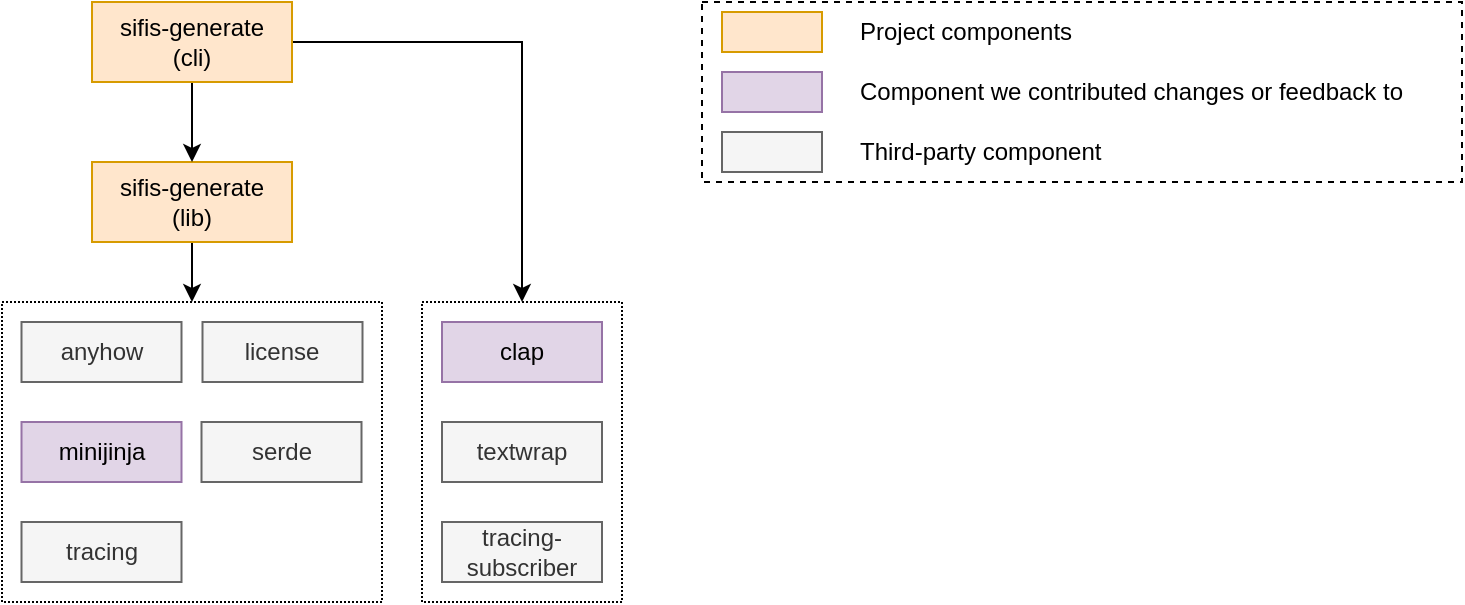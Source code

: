 <mxfile version="20.3.0" type="device"><diagram id="ftJq5Gx0GA-Aw0PAK08u" name="Page-1"><mxGraphModel dx="1106" dy="898" grid="1" gridSize="10" guides="1" tooltips="1" connect="1" arrows="1" fold="1" page="1" pageScale="1" pageWidth="827" pageHeight="1169" math="0" shadow="0"><root><mxCell id="0"/><mxCell id="1" parent="0"/><mxCell id="M9irUB0h2KHGSRAzB88L-11" value="" style="rounded=0;whiteSpace=wrap;html=1;fillColor=none;dashed=1;dashPattern=1 1;" vertex="1" parent="1"><mxGeometry x="330" y="230" width="190" height="150" as="geometry"/></mxCell><mxCell id="2d5rPYnU2d3fLlVKomKA-12" value="anyhow" style="rounded=0;whiteSpace=wrap;html=1;fillColor=#f5f5f5;fontColor=#333333;strokeColor=#666666;" parent="1" vertex="1"><mxGeometry x="339.75" y="240" width="80" height="30" as="geometry"/></mxCell><mxCell id="2d5rPYnU2d3fLlVKomKA-14" value="serde" style="rounded=0;whiteSpace=wrap;html=1;fillColor=#f5f5f5;fontColor=#333333;strokeColor=#666666;" parent="1" vertex="1"><mxGeometry x="429.75" y="290" width="80" height="30" as="geometry"/></mxCell><mxCell id="2d5rPYnU2d3fLlVKomKA-15" value="minijinja" style="rounded=0;whiteSpace=wrap;html=1;fillColor=#e1d5e7;strokeColor=#9673a6;" parent="1" vertex="1"><mxGeometry x="339.75" y="290" width="80" height="30" as="geometry"/></mxCell><mxCell id="2d5rPYnU2d3fLlVKomKA-20" value="&lt;div style=&quot;text-align: start;&quot;&gt;license&lt;/div&gt;" style="rounded=0;whiteSpace=wrap;html=1;fillColor=#f5f5f5;fontColor=#333333;strokeColor=#666666;" parent="1" vertex="1"><mxGeometry x="430.25" y="240" width="80" height="30" as="geometry"/></mxCell><mxCell id="2d5rPYnU2d3fLlVKomKA-24" value="tracing" style="rounded=0;whiteSpace=wrap;html=1;fillColor=#f5f5f5;fontColor=#333333;strokeColor=#666666;" parent="1" vertex="1"><mxGeometry x="339.75" y="340" width="80" height="30" as="geometry"/></mxCell><mxCell id="M9irUB0h2KHGSRAzB88L-4" style="edgeStyle=orthogonalEdgeStyle;rounded=0;orthogonalLoop=1;jettySize=auto;html=1;exitX=0.5;exitY=1;exitDx=0;exitDy=0;entryX=0.5;entryY=0;entryDx=0;entryDy=0;" edge="1" parent="1" source="2d5rPYnU2d3fLlVKomKA-8" target="M9irUB0h2KHGSRAzB88L-11"><mxGeometry relative="1" as="geometry"><mxPoint x="430.506" y="200" as="targetPoint"/></mxGeometry></mxCell><mxCell id="2d5rPYnU2d3fLlVKomKA-8" value="sifis-generate&lt;br&gt;(lib)" style="rounded=0;whiteSpace=wrap;html=1;fillColor=#ffe6cc;strokeColor=#d79b00;flipV=1;flipH=0;container=0;" parent="1" vertex="1"><mxGeometry x="375.005" y="160" width="100" height="40" as="geometry"/></mxCell><mxCell id="M9irUB0h2KHGSRAzB88L-33" value="" style="rounded=0;whiteSpace=wrap;html=1;dashed=1;fillColor=none;" vertex="1" parent="1"><mxGeometry x="680" y="80" width="380" height="90" as="geometry"/></mxCell><mxCell id="M9irUB0h2KHGSRAzB88L-50" style="edgeStyle=orthogonalEdgeStyle;rounded=0;orthogonalLoop=1;jettySize=auto;html=1;exitX=0.5;exitY=1;exitDx=0;exitDy=0;entryX=0.5;entryY=0;entryDx=0;entryDy=0;" edge="1" parent="1" source="M9irUB0h2KHGSRAzB88L-45" target="2d5rPYnU2d3fLlVKomKA-8"><mxGeometry relative="1" as="geometry"/></mxCell><mxCell id="M9irUB0h2KHGSRAzB88L-52" style="edgeStyle=orthogonalEdgeStyle;rounded=0;orthogonalLoop=1;jettySize=auto;html=1;exitX=1;exitY=0.5;exitDx=0;exitDy=0;entryX=0.5;entryY=0;entryDx=0;entryDy=0;" edge="1" parent="1" source="M9irUB0h2KHGSRAzB88L-45" target="M9irUB0h2KHGSRAzB88L-47"><mxGeometry relative="1" as="geometry"><mxPoint x="590" y="220" as="targetPoint"/></mxGeometry></mxCell><mxCell id="M9irUB0h2KHGSRAzB88L-45" value="sifis-generate&lt;br&gt;(cli)" style="rounded=0;whiteSpace=wrap;html=1;fillColor=#ffe6cc;strokeColor=#d79b00;flipV=1;flipH=0;container=0;" vertex="1" parent="1"><mxGeometry x="375.005" y="80" width="100" height="40" as="geometry"/></mxCell><mxCell id="M9irUB0h2KHGSRAzB88L-53" value="" style="group" vertex="1" connectable="0" parent="1"><mxGeometry x="540" y="230" width="100" height="150" as="geometry"/></mxCell><mxCell id="2d5rPYnU2d3fLlVKomKA-13" value="clap" style="rounded=0;whiteSpace=wrap;html=1;fillColor=#e1d5e7;strokeColor=#9673a6;" parent="M9irUB0h2KHGSRAzB88L-53" vertex="1"><mxGeometry x="10" y="10" width="80" height="30" as="geometry"/></mxCell><mxCell id="2d5rPYnU2d3fLlVKomKA-21" value="&lt;div style=&quot;text-align: start;&quot;&gt;textwrap&lt;/div&gt;" style="rounded=0;whiteSpace=wrap;html=1;fillColor=#f5f5f5;fontColor=#333333;strokeColor=#666666;" parent="M9irUB0h2KHGSRAzB88L-53" vertex="1"><mxGeometry x="10" y="60" width="80" height="30" as="geometry"/></mxCell><mxCell id="M9irUB0h2KHGSRAzB88L-44" value="tracing-subscriber" style="rounded=0;whiteSpace=wrap;html=1;fillColor=#f5f5f5;fontColor=#333333;strokeColor=#666666;" vertex="1" parent="M9irUB0h2KHGSRAzB88L-53"><mxGeometry x="10" y="110" width="80" height="30" as="geometry"/></mxCell><mxCell id="M9irUB0h2KHGSRAzB88L-47" value="" style="rounded=0;whiteSpace=wrap;html=1;fillColor=none;dashed=1;dashPattern=1 1;" vertex="1" parent="M9irUB0h2KHGSRAzB88L-53"><mxGeometry width="100" height="150" as="geometry"/></mxCell><mxCell id="M9irUB0h2KHGSRAzB88L-54" value="" style="group" vertex="1" connectable="0" parent="1"><mxGeometry x="690" y="80" width="280" height="30" as="geometry"/></mxCell><mxCell id="M9irUB0h2KHGSRAzB88L-34" value="" style="rounded=0;whiteSpace=wrap;html=1;fillColor=#ffe6cc;strokeColor=#d79b00;" vertex="1" parent="M9irUB0h2KHGSRAzB88L-54"><mxGeometry y="5" width="50" height="20" as="geometry"/></mxCell><mxCell id="M9irUB0h2KHGSRAzB88L-35" value="Project components&amp;nbsp;" style="text;html=1;strokeColor=none;fillColor=none;align=left;verticalAlign=middle;whiteSpace=wrap;rounded=0;" vertex="1" parent="M9irUB0h2KHGSRAzB88L-54"><mxGeometry x="67" width="213" height="30" as="geometry"/></mxCell><mxCell id="M9irUB0h2KHGSRAzB88L-55" value="" style="group" vertex="1" connectable="0" parent="1"><mxGeometry x="690" y="110" width="350" height="30" as="geometry"/></mxCell><mxCell id="M9irUB0h2KHGSRAzB88L-38" value="" style="rounded=0;whiteSpace=wrap;html=1;fillColor=#e1d5e7;strokeColor=#9673a6;" vertex="1" parent="M9irUB0h2KHGSRAzB88L-55"><mxGeometry y="5" width="50" height="20" as="geometry"/></mxCell><mxCell id="M9irUB0h2KHGSRAzB88L-39" value="Component we contributed changes or feedback to" style="text;html=1;strokeColor=none;fillColor=none;align=left;verticalAlign=middle;whiteSpace=wrap;rounded=0;" vertex="1" parent="M9irUB0h2KHGSRAzB88L-55"><mxGeometry x="67" width="283" height="30" as="geometry"/></mxCell><mxCell id="M9irUB0h2KHGSRAzB88L-56" value="" style="group" vertex="1" connectable="0" parent="1"><mxGeometry x="690" y="140" width="350" height="30" as="geometry"/></mxCell><mxCell id="M9irUB0h2KHGSRAzB88L-42" value="" style="rounded=0;whiteSpace=wrap;html=1;fillColor=#f5f5f5;strokeColor=#666666;fontColor=#333333;" vertex="1" parent="M9irUB0h2KHGSRAzB88L-56"><mxGeometry y="5" width="50" height="20" as="geometry"/></mxCell><mxCell id="M9irUB0h2KHGSRAzB88L-43" value="Third-party component" style="text;html=1;strokeColor=none;fillColor=none;align=left;verticalAlign=middle;whiteSpace=wrap;rounded=0;" vertex="1" parent="M9irUB0h2KHGSRAzB88L-56"><mxGeometry x="67" width="283" height="30" as="geometry"/></mxCell></root></mxGraphModel></diagram></mxfile>